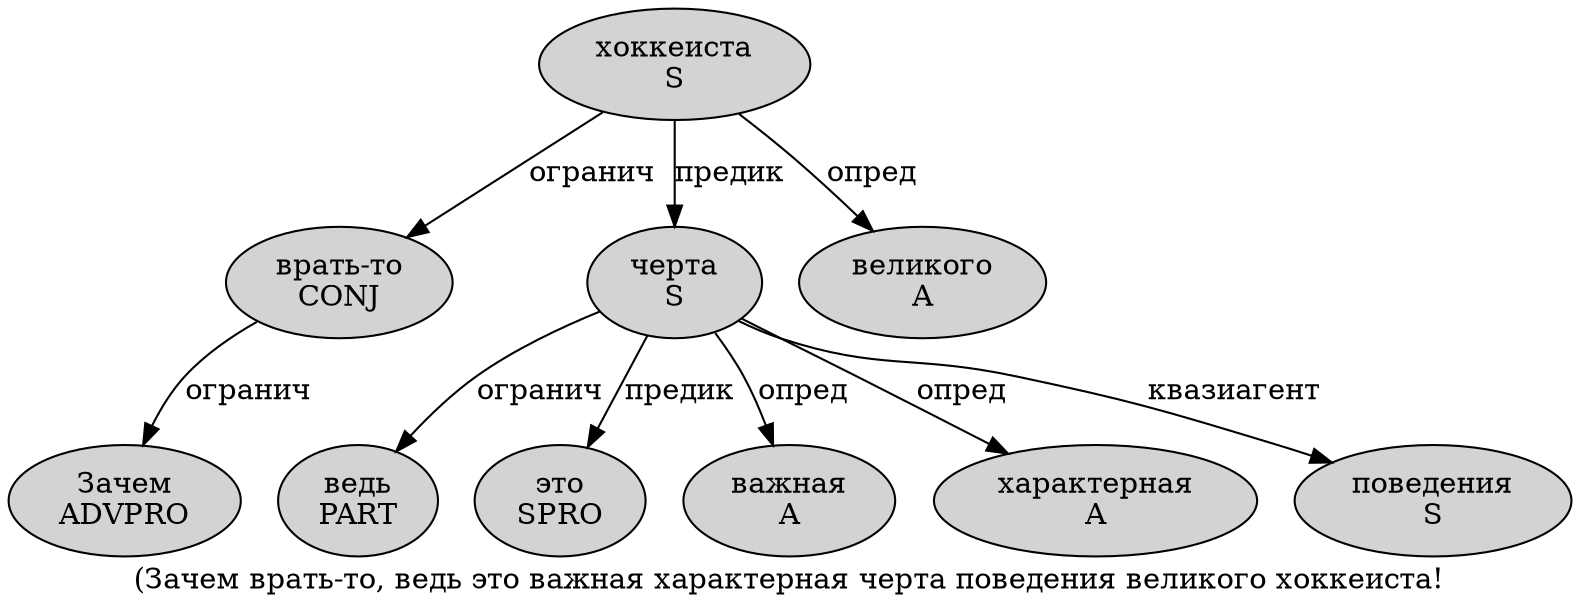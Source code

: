digraph SENTENCE_3365 {
	graph [label="(Зачем врать-то, ведь это важная характерная черта поведения великого хоккеиста!"]
	node [style=filled]
		1 [label="Зачем
ADVPRO" color="" fillcolor=lightgray penwidth=1 shape=ellipse]
		2 [label="врать-то
CONJ" color="" fillcolor=lightgray penwidth=1 shape=ellipse]
		4 [label="ведь
PART" color="" fillcolor=lightgray penwidth=1 shape=ellipse]
		5 [label="это
SPRO" color="" fillcolor=lightgray penwidth=1 shape=ellipse]
		6 [label="важная
A" color="" fillcolor=lightgray penwidth=1 shape=ellipse]
		7 [label="характерная
A" color="" fillcolor=lightgray penwidth=1 shape=ellipse]
		8 [label="черта
S" color="" fillcolor=lightgray penwidth=1 shape=ellipse]
		9 [label="поведения
S" color="" fillcolor=lightgray penwidth=1 shape=ellipse]
		10 [label="великого
A" color="" fillcolor=lightgray penwidth=1 shape=ellipse]
		11 [label="хоккеиста
S" color="" fillcolor=lightgray penwidth=1 shape=ellipse]
			2 -> 1 [label="огранич"]
			8 -> 4 [label="огранич"]
			8 -> 5 [label="предик"]
			8 -> 6 [label="опред"]
			8 -> 7 [label="опред"]
			8 -> 9 [label="квазиагент"]
			11 -> 2 [label="огранич"]
			11 -> 8 [label="предик"]
			11 -> 10 [label="опред"]
}